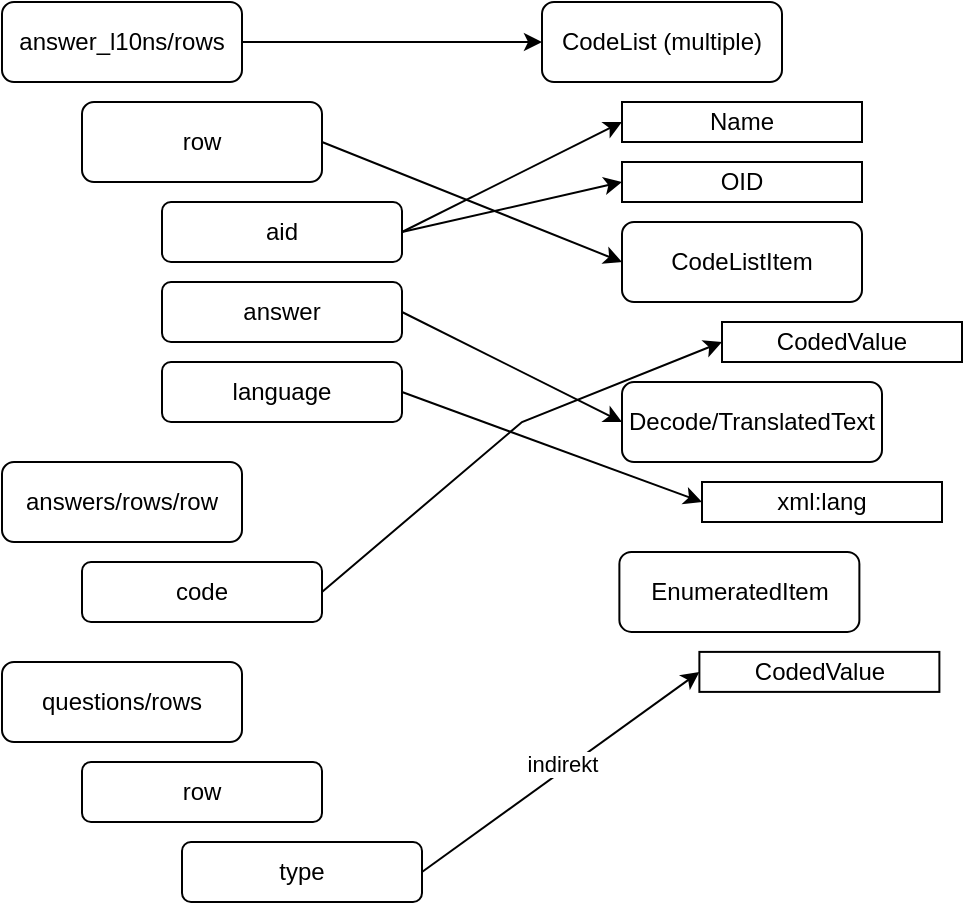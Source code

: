 <mxfile version="14.6.13" type="device"><diagram id="aziQypgp11H61OigkpZ1" name="Page-1"><mxGraphModel dx="2022" dy="1170" grid="1" gridSize="10" guides="1" tooltips="1" connect="1" arrows="1" fold="1" page="1" pageScale="1" pageWidth="850" pageHeight="1100" math="0" shadow="0"><root><mxCell id="0"/><mxCell id="1" parent="0"/><mxCell id="dtuGvU8MmFaQQxGHEluo-14" value="CodeListItem" style="rounded=1;whiteSpace=wrap;html=1;" parent="1" vertex="1"><mxGeometry x="430" y="270" width="120" height="40" as="geometry"/></mxCell><mxCell id="dtuGvU8MmFaQQxGHEluo-15" style="edgeStyle=none;rounded=0;orthogonalLoop=1;jettySize=auto;html=1;exitX=1;exitY=0.5;exitDx=0;exitDy=0;entryX=0;entryY=0.5;entryDx=0;entryDy=0;" parent="1" source="dtuGvU8MmFaQQxGHEluo-16" target="dtuGvU8MmFaQQxGHEluo-14" edge="1"><mxGeometry relative="1" as="geometry"/></mxCell><mxCell id="dtuGvU8MmFaQQxGHEluo-16" value="row" style="rounded=1;whiteSpace=wrap;html=1;" parent="1" vertex="1"><mxGeometry x="160" y="210" width="120" height="40" as="geometry"/></mxCell><mxCell id="dtuGvU8MmFaQQxGHEluo-17" style="edgeStyle=none;rounded=0;orthogonalLoop=1;jettySize=auto;html=1;exitX=1;exitY=0.5;exitDx=0;exitDy=0;entryX=0;entryY=0.5;entryDx=0;entryDy=0;" parent="1" source="dtuGvU8MmFaQQxGHEluo-18" target="dtuGvU8MmFaQQxGHEluo-19" edge="1"><mxGeometry relative="1" as="geometry"/></mxCell><mxCell id="dtuGvU8MmFaQQxGHEluo-18" value="answer_l10ns/rows" style="rounded=1;whiteSpace=wrap;html=1;" parent="1" vertex="1"><mxGeometry x="120" y="160" width="120" height="40" as="geometry"/></mxCell><mxCell id="dtuGvU8MmFaQQxGHEluo-19" value="CodeList (multiple)" style="rounded=1;whiteSpace=wrap;html=1;" parent="1" vertex="1"><mxGeometry x="390" y="160" width="120" height="40" as="geometry"/></mxCell><mxCell id="dtuGvU8MmFaQQxGHEluo-20" value="Name" style="rounded=0;whiteSpace=wrap;html=1;" parent="1" vertex="1"><mxGeometry x="430" y="210" width="120" height="20" as="geometry"/></mxCell><mxCell id="dtuGvU8MmFaQQxGHEluo-21" value="OID" style="whiteSpace=wrap;html=1;" parent="1" vertex="1"><mxGeometry x="430" y="240" width="120" height="20" as="geometry"/></mxCell><mxCell id="dtuGvU8MmFaQQxGHEluo-22" style="edgeStyle=none;rounded=0;orthogonalLoop=1;jettySize=auto;html=1;exitX=1;exitY=0.5;exitDx=0;exitDy=0;entryX=0;entryY=0.5;entryDx=0;entryDy=0;" parent="1" source="dtuGvU8MmFaQQxGHEluo-24" target="dtuGvU8MmFaQQxGHEluo-21" edge="1"><mxGeometry relative="1" as="geometry"/></mxCell><mxCell id="dtuGvU8MmFaQQxGHEluo-23" style="edgeStyle=none;rounded=0;orthogonalLoop=1;jettySize=auto;html=1;exitX=1;exitY=0.5;exitDx=0;exitDy=0;entryX=0;entryY=0.5;entryDx=0;entryDy=0;" parent="1" source="dtuGvU8MmFaQQxGHEluo-24" target="dtuGvU8MmFaQQxGHEluo-20" edge="1"><mxGeometry relative="1" as="geometry"/></mxCell><mxCell id="dtuGvU8MmFaQQxGHEluo-24" value="aid" style="rounded=1;whiteSpace=wrap;html=1;" parent="1" vertex="1"><mxGeometry x="200" y="260" width="120" height="30" as="geometry"/></mxCell><mxCell id="dtuGvU8MmFaQQxGHEluo-25" value="CodedValue" style="whiteSpace=wrap;html=1;" parent="1" vertex="1"><mxGeometry x="480" y="320" width="120" height="20" as="geometry"/></mxCell><mxCell id="dtuGvU8MmFaQQxGHEluo-26" style="edgeStyle=none;rounded=0;orthogonalLoop=1;jettySize=auto;html=1;exitX=1;exitY=0.5;exitDx=0;exitDy=0;entryX=0;entryY=0.5;entryDx=0;entryDy=0;" parent="1" source="dtuGvU8MmFaQQxGHEluo-27" target="dtuGvU8MmFaQQxGHEluo-25" edge="1"><mxGeometry relative="1" as="geometry"><Array as="points"><mxPoint x="380" y="370"/></Array></mxGeometry></mxCell><mxCell id="dtuGvU8MmFaQQxGHEluo-27" value="code" style="rounded=1;whiteSpace=wrap;html=1;" parent="1" vertex="1"><mxGeometry x="160" y="440" width="120" height="30" as="geometry"/></mxCell><mxCell id="dtuGvU8MmFaQQxGHEluo-28" value="answers/rows/row" style="rounded=1;whiteSpace=wrap;html=1;" parent="1" vertex="1"><mxGeometry x="120" y="390" width="120" height="40" as="geometry"/></mxCell><mxCell id="dtuGvU8MmFaQQxGHEluo-29" style="edgeStyle=none;rounded=0;orthogonalLoop=1;jettySize=auto;html=1;exitX=1;exitY=0.5;exitDx=0;exitDy=0;entryX=0;entryY=0.5;entryDx=0;entryDy=0;" parent="1" source="dtuGvU8MmFaQQxGHEluo-30" target="dtuGvU8MmFaQQxGHEluo-31" edge="1"><mxGeometry relative="1" as="geometry"><mxPoint x="470" y="440" as="targetPoint"/></mxGeometry></mxCell><mxCell id="dtuGvU8MmFaQQxGHEluo-30" value="answer" style="rounded=1;whiteSpace=wrap;html=1;" parent="1" vertex="1"><mxGeometry x="200" y="300" width="120" height="30" as="geometry"/></mxCell><mxCell id="dtuGvU8MmFaQQxGHEluo-31" value="Decode/TranslatedText" style="rounded=1;whiteSpace=wrap;html=1;" parent="1" vertex="1"><mxGeometry x="430" y="350" width="130" height="40" as="geometry"/></mxCell><mxCell id="dtuGvU8MmFaQQxGHEluo-32" value="xml:lang" style="whiteSpace=wrap;html=1;" parent="1" vertex="1"><mxGeometry x="470" y="400" width="120" height="20" as="geometry"/></mxCell><mxCell id="dtuGvU8MmFaQQxGHEluo-34" style="edgeStyle=none;rounded=0;orthogonalLoop=1;jettySize=auto;html=1;exitX=1;exitY=0.5;exitDx=0;exitDy=0;entryX=0;entryY=0.5;entryDx=0;entryDy=0;" parent="1" source="dtuGvU8MmFaQQxGHEluo-35" target="dtuGvU8MmFaQQxGHEluo-32" edge="1"><mxGeometry relative="1" as="geometry"/></mxCell><mxCell id="dtuGvU8MmFaQQxGHEluo-35" value="language" style="rounded=1;whiteSpace=wrap;html=1;" parent="1" vertex="1"><mxGeometry x="200" y="340" width="120" height="30" as="geometry"/></mxCell><mxCell id="dtuGvU8MmFaQQxGHEluo-36" value="EnumeratedItem" style="rounded=1;whiteSpace=wrap;html=1;" parent="1" vertex="1"><mxGeometry x="428.69" y="434.95" width="120" height="40" as="geometry"/></mxCell><mxCell id="dtuGvU8MmFaQQxGHEluo-37" value="CodedValue" style="whiteSpace=wrap;html=1;" parent="1" vertex="1"><mxGeometry x="468.69" y="484.95" width="120" height="20" as="geometry"/></mxCell><mxCell id="dtuGvU8MmFaQQxGHEluo-38" value="questions/rows" style="rounded=1;whiteSpace=wrap;html=1;" parent="1" vertex="1"><mxGeometry x="120" y="490" width="120" height="40" as="geometry"/></mxCell><mxCell id="dtuGvU8MmFaQQxGHEluo-39" value="row" style="rounded=1;whiteSpace=wrap;html=1;" parent="1" vertex="1"><mxGeometry x="160" y="540" width="120" height="30" as="geometry"/></mxCell><mxCell id="dtuGvU8MmFaQQxGHEluo-44" style="rounded=0;orthogonalLoop=1;jettySize=auto;html=1;exitX=1;exitY=0.5;exitDx=0;exitDy=0;entryX=0;entryY=0.5;entryDx=0;entryDy=0;" parent="1" source="dtuGvU8MmFaQQxGHEluo-42" target="dtuGvU8MmFaQQxGHEluo-37" edge="1"><mxGeometry relative="1" as="geometry"/></mxCell><mxCell id="dtuGvU8MmFaQQxGHEluo-45" value="indirekt" style="edgeLabel;html=1;align=center;verticalAlign=middle;resizable=0;points=[];" parent="dtuGvU8MmFaQQxGHEluo-44" vertex="1" connectable="0"><mxGeometry x="0.271" relative="1" as="geometry"><mxPoint x="-18" y="9" as="offset"/></mxGeometry></mxCell><mxCell id="dtuGvU8MmFaQQxGHEluo-42" value="type" style="rounded=1;whiteSpace=wrap;html=1;" parent="1" vertex="1"><mxGeometry x="210" y="580" width="120" height="30" as="geometry"/></mxCell></root></mxGraphModel></diagram></mxfile>